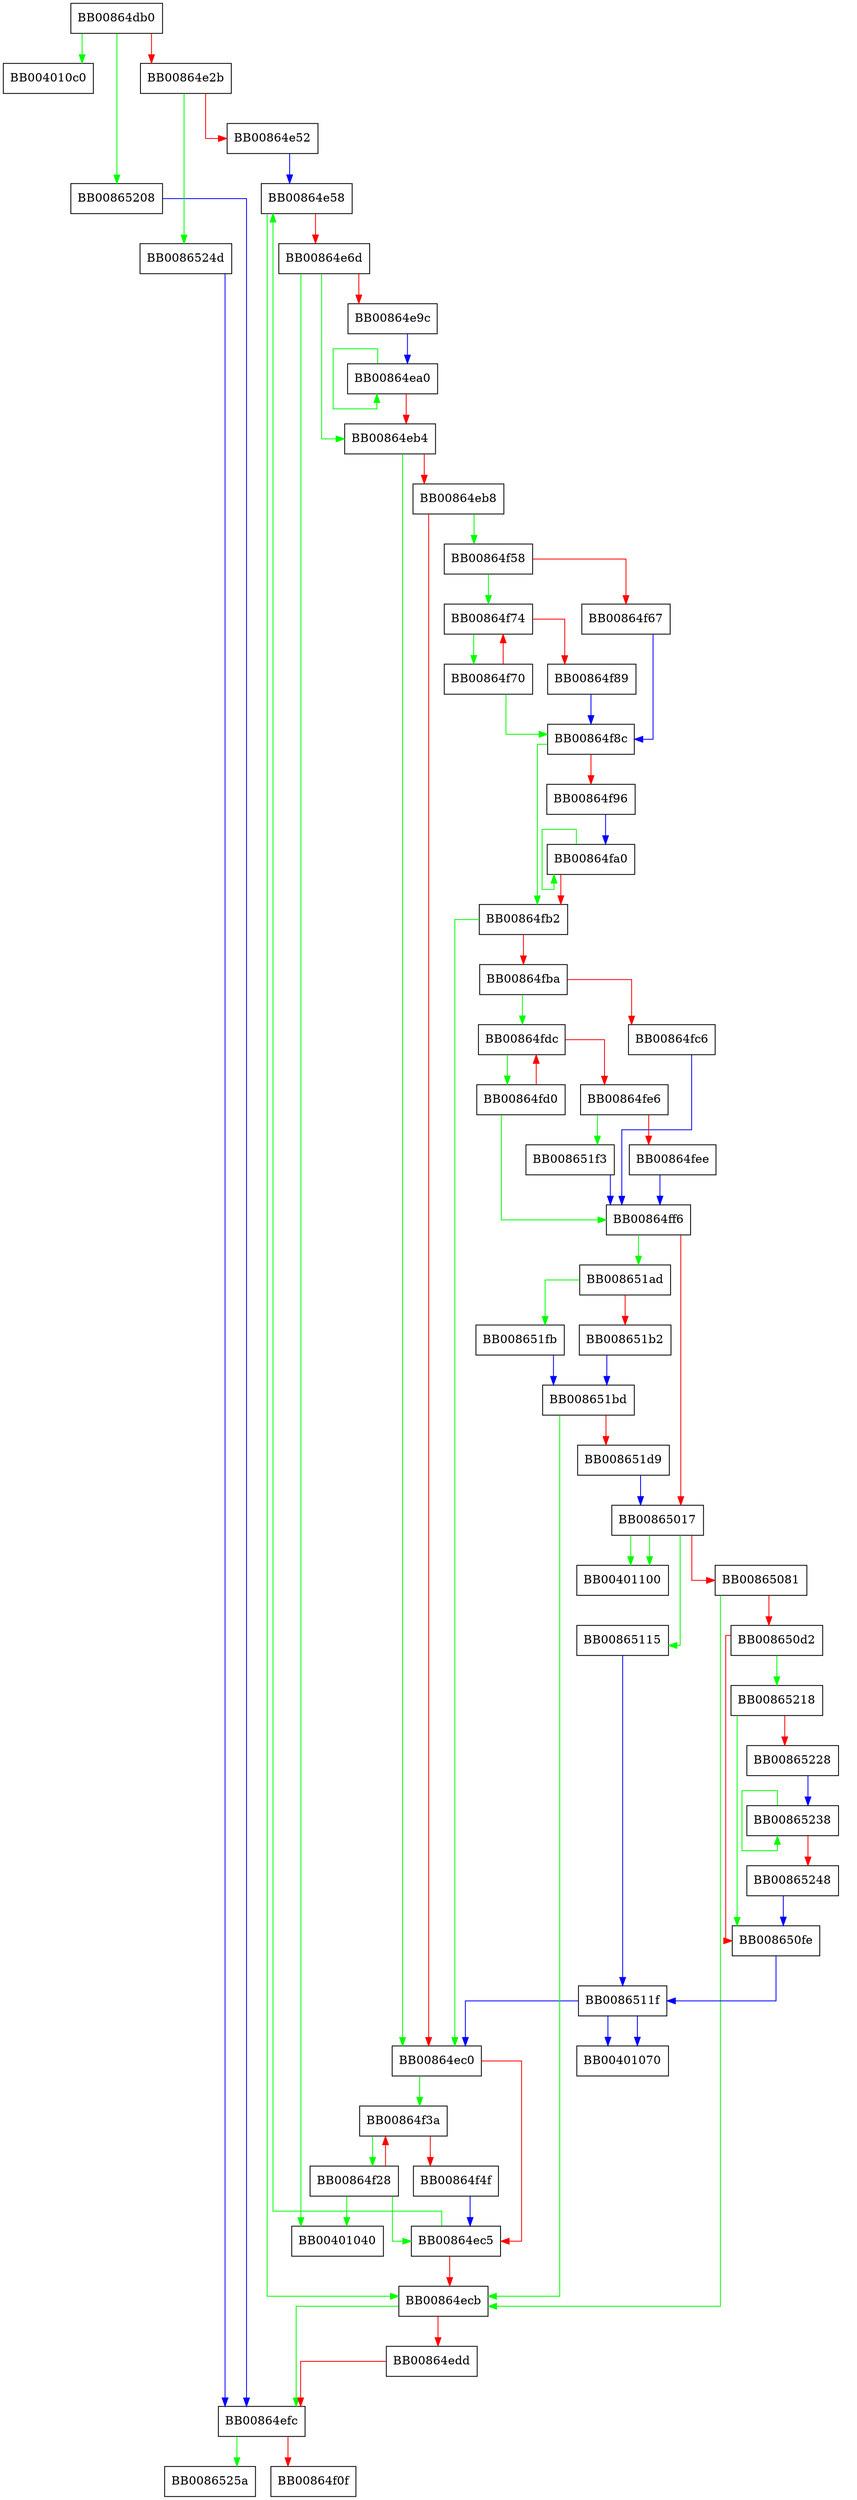 digraph read_alias_file {
  node [shape="box"];
  graph [splines=ortho];
  BB00864db0 -> BB004010c0 [color="green"];
  BB00864db0 -> BB00865208 [color="green"];
  BB00864db0 -> BB00864e2b [color="red"];
  BB00864e2b -> BB0086524d [color="green"];
  BB00864e2b -> BB00864e52 [color="red"];
  BB00864e52 -> BB00864e58 [color="blue"];
  BB00864e58 -> BB00864ecb [color="green"];
  BB00864e58 -> BB00864e6d [color="red"];
  BB00864e6d -> BB00401040 [color="green"];
  BB00864e6d -> BB00864eb4 [color="green"];
  BB00864e6d -> BB00864e9c [color="red"];
  BB00864e9c -> BB00864ea0 [color="blue"];
  BB00864ea0 -> BB00864ea0 [color="green"];
  BB00864ea0 -> BB00864eb4 [color="red"];
  BB00864eb4 -> BB00864ec0 [color="green"];
  BB00864eb4 -> BB00864eb8 [color="red"];
  BB00864eb8 -> BB00864f58 [color="green"];
  BB00864eb8 -> BB00864ec0 [color="red"];
  BB00864ec0 -> BB00864f3a [color="green"];
  BB00864ec0 -> BB00864ec5 [color="red"];
  BB00864ec5 -> BB00864e58 [color="green"];
  BB00864ec5 -> BB00864ecb [color="red"];
  BB00864ecb -> BB00864efc [color="green"];
  BB00864ecb -> BB00864edd [color="red"];
  BB00864edd -> BB00864efc [color="red"];
  BB00864efc -> BB0086525a [color="green"];
  BB00864efc -> BB00864f0f [color="red"];
  BB00864f28 -> BB00401040 [color="green"];
  BB00864f28 -> BB00864ec5 [color="green"];
  BB00864f28 -> BB00864f3a [color="red"];
  BB00864f3a -> BB00864f28 [color="green"];
  BB00864f3a -> BB00864f4f [color="red"];
  BB00864f4f -> BB00864ec5 [color="blue"];
  BB00864f58 -> BB00864f74 [color="green"];
  BB00864f58 -> BB00864f67 [color="red"];
  BB00864f67 -> BB00864f8c [color="blue"];
  BB00864f70 -> BB00864f8c [color="green"];
  BB00864f70 -> BB00864f74 [color="red"];
  BB00864f74 -> BB00864f70 [color="green"];
  BB00864f74 -> BB00864f89 [color="red"];
  BB00864f89 -> BB00864f8c [color="blue"];
  BB00864f8c -> BB00864fb2 [color="green"];
  BB00864f8c -> BB00864f96 [color="red"];
  BB00864f96 -> BB00864fa0 [color="blue"];
  BB00864fa0 -> BB00864fa0 [color="green"];
  BB00864fa0 -> BB00864fb2 [color="red"];
  BB00864fb2 -> BB00864ec0 [color="green"];
  BB00864fb2 -> BB00864fba [color="red"];
  BB00864fba -> BB00864fdc [color="green"];
  BB00864fba -> BB00864fc6 [color="red"];
  BB00864fc6 -> BB00864ff6 [color="blue"];
  BB00864fd0 -> BB00864ff6 [color="green"];
  BB00864fd0 -> BB00864fdc [color="red"];
  BB00864fdc -> BB00864fd0 [color="green"];
  BB00864fdc -> BB00864fe6 [color="red"];
  BB00864fe6 -> BB008651f3 [color="green"];
  BB00864fe6 -> BB00864fee [color="red"];
  BB00864fee -> BB00864ff6 [color="blue"];
  BB00864ff6 -> BB008651ad [color="green"];
  BB00864ff6 -> BB00865017 [color="red"];
  BB00865017 -> BB00401100 [color="green"];
  BB00865017 -> BB00401100 [color="green"];
  BB00865017 -> BB00865115 [color="green"];
  BB00865017 -> BB00865081 [color="red"];
  BB00865081 -> BB00864ecb [color="green"];
  BB00865081 -> BB008650d2 [color="red"];
  BB008650d2 -> BB00865218 [color="green"];
  BB008650d2 -> BB008650fe [color="red"];
  BB008650fe -> BB0086511f [color="blue"];
  BB00865115 -> BB0086511f [color="blue"];
  BB0086511f -> BB00401070 [color="blue"];
  BB0086511f -> BB00401070 [color="blue"];
  BB0086511f -> BB00864ec0 [color="blue"];
  BB008651ad -> BB008651fb [color="green"];
  BB008651ad -> BB008651b2 [color="red"];
  BB008651b2 -> BB008651bd [color="blue"];
  BB008651bd -> BB00864ecb [color="green"];
  BB008651bd -> BB008651d9 [color="red"];
  BB008651d9 -> BB00865017 [color="blue"];
  BB008651f3 -> BB00864ff6 [color="blue"];
  BB008651fb -> BB008651bd [color="blue"];
  BB00865208 -> BB00864efc [color="blue"];
  BB00865218 -> BB008650fe [color="green"];
  BB00865218 -> BB00865228 [color="red"];
  BB00865228 -> BB00865238 [color="blue"];
  BB00865238 -> BB00865238 [color="green"];
  BB00865238 -> BB00865248 [color="red"];
  BB00865248 -> BB008650fe [color="blue"];
  BB0086524d -> BB00864efc [color="blue"];
}
